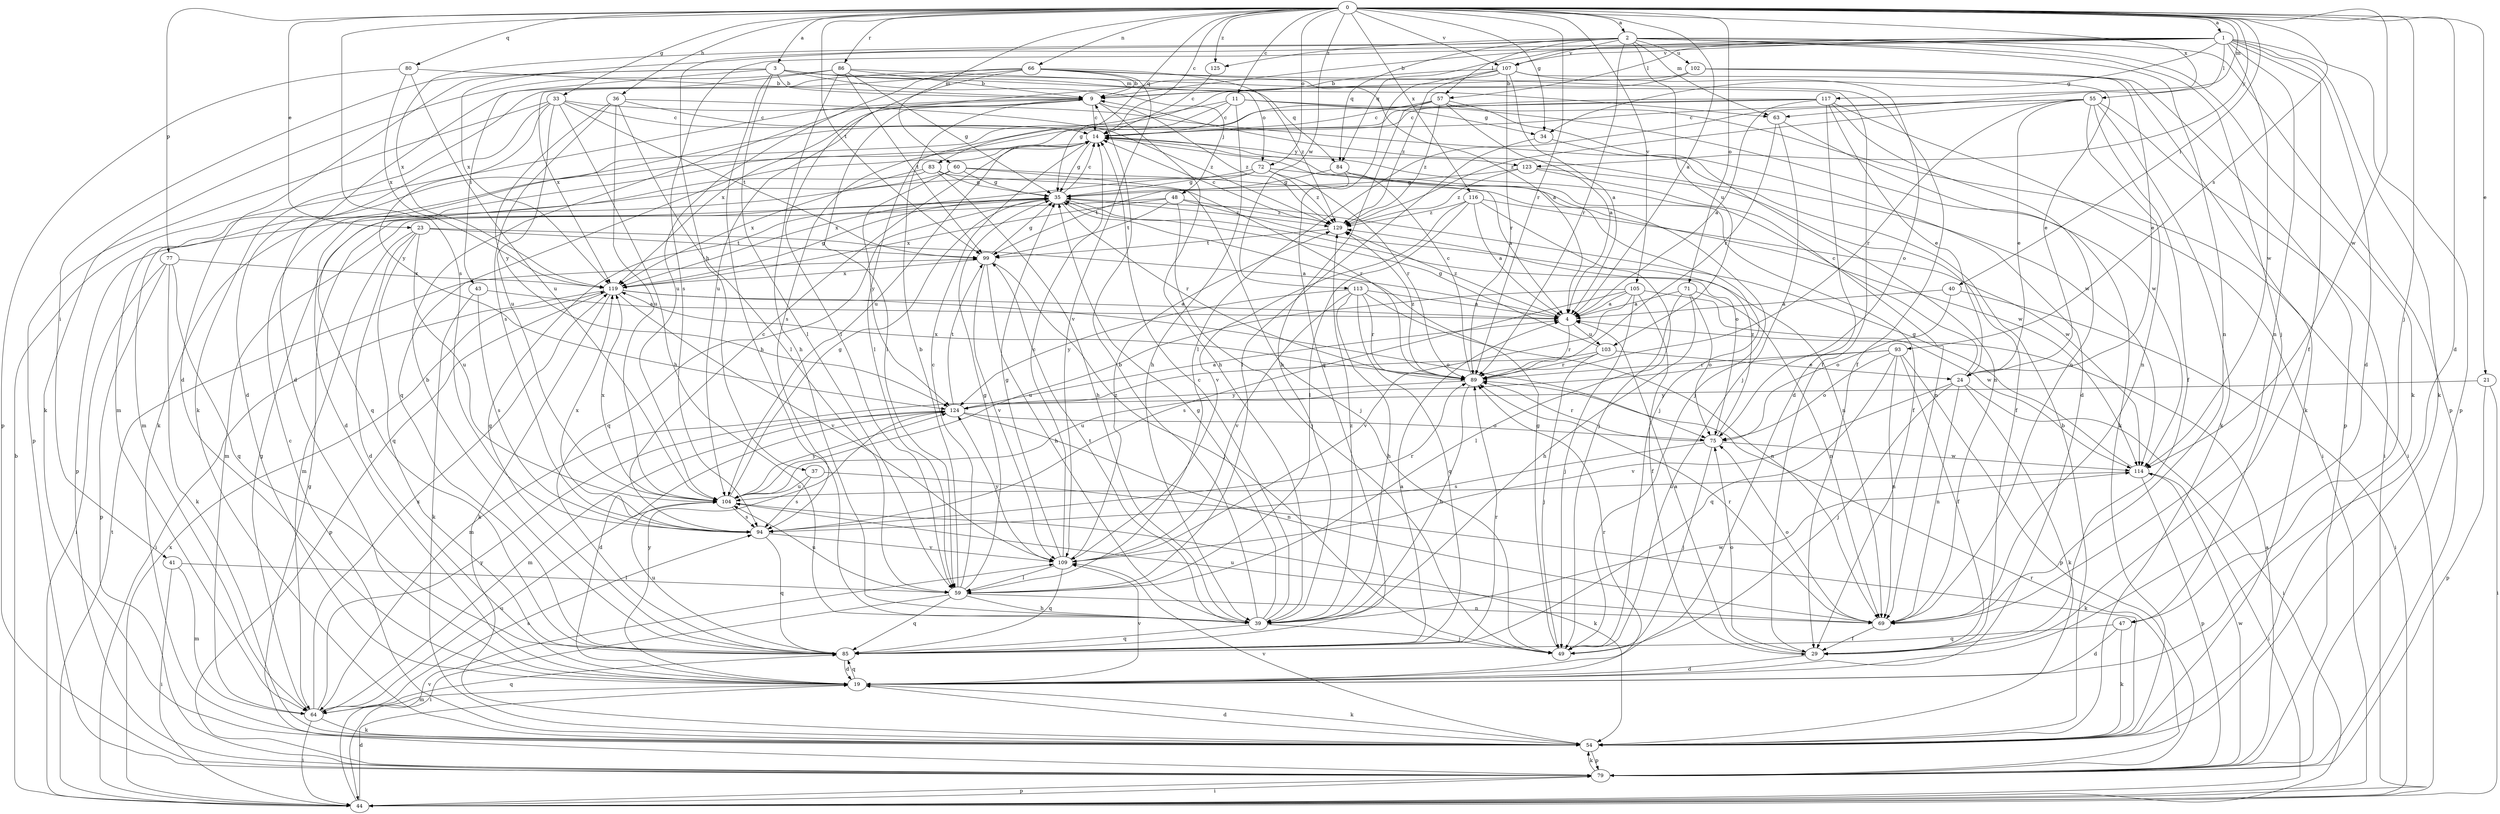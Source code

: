 strict digraph  {
0;
1;
2;
3;
4;
9;
11;
14;
19;
21;
23;
24;
29;
33;
34;
35;
36;
37;
39;
40;
41;
43;
44;
47;
48;
49;
54;
55;
57;
59;
60;
63;
64;
66;
69;
71;
72;
75;
77;
79;
80;
83;
84;
85;
86;
89;
93;
94;
99;
102;
103;
104;
105;
107;
109;
113;
114;
116;
117;
119;
123;
124;
125;
129;
0 -> 1  [label=a];
0 -> 2  [label=a];
0 -> 3  [label=a];
0 -> 4  [label=a];
0 -> 11  [label=c];
0 -> 14  [label=c];
0 -> 19  [label=d];
0 -> 21  [label=e];
0 -> 23  [label=e];
0 -> 33  [label=g];
0 -> 34  [label=g];
0 -> 36  [label=h];
0 -> 40  [label=i];
0 -> 47  [label=j];
0 -> 60  [label=m];
0 -> 63  [label=m];
0 -> 66  [label=n];
0 -> 71  [label=o];
0 -> 72  [label=o];
0 -> 77  [label=p];
0 -> 80  [label=q];
0 -> 83  [label=q];
0 -> 86  [label=r];
0 -> 89  [label=r];
0 -> 93  [label=s];
0 -> 94  [label=s];
0 -> 99  [label=t];
0 -> 105  [label=v];
0 -> 107  [label=v];
0 -> 113  [label=w];
0 -> 114  [label=w];
0 -> 116  [label=x];
0 -> 117  [label=x];
0 -> 123  [label=y];
0 -> 125  [label=z];
1 -> 9  [label=b];
1 -> 19  [label=d];
1 -> 29  [label=f];
1 -> 34  [label=g];
1 -> 54  [label=k];
1 -> 55  [label=l];
1 -> 57  [label=l];
1 -> 69  [label=n];
1 -> 79  [label=p];
1 -> 84  [label=q];
1 -> 94  [label=s];
1 -> 107  [label=v];
1 -> 114  [label=w];
1 -> 119  [label=x];
2 -> 37  [label=h];
2 -> 47  [label=j];
2 -> 54  [label=k];
2 -> 57  [label=l];
2 -> 63  [label=m];
2 -> 69  [label=n];
2 -> 79  [label=p];
2 -> 84  [label=q];
2 -> 89  [label=r];
2 -> 102  [label=u];
2 -> 103  [label=u];
2 -> 107  [label=v];
2 -> 119  [label=x];
2 -> 125  [label=z];
3 -> 9  [label=b];
3 -> 19  [label=d];
3 -> 39  [label=h];
3 -> 41  [label=i];
3 -> 43  [label=i];
3 -> 48  [label=j];
3 -> 59  [label=l];
3 -> 63  [label=m];
3 -> 72  [label=o];
3 -> 84  [label=q];
4 -> 89  [label=r];
4 -> 103  [label=u];
4 -> 129  [label=z];
9 -> 14  [label=c];
9 -> 39  [label=h];
9 -> 59  [label=l];
9 -> 119  [label=x];
9 -> 129  [label=z];
11 -> 14  [label=c];
11 -> 34  [label=g];
11 -> 39  [label=h];
11 -> 54  [label=k];
11 -> 59  [label=l];
11 -> 114  [label=w];
14 -> 35  [label=g];
14 -> 49  [label=j];
14 -> 64  [label=m];
14 -> 85  [label=q];
14 -> 123  [label=y];
19 -> 54  [label=k];
19 -> 64  [label=m];
19 -> 85  [label=q];
19 -> 89  [label=r];
19 -> 109  [label=v];
19 -> 124  [label=y];
21 -> 44  [label=i];
21 -> 79  [label=p];
21 -> 124  [label=y];
23 -> 4  [label=a];
23 -> 19  [label=d];
23 -> 64  [label=m];
23 -> 85  [label=q];
23 -> 99  [label=t];
23 -> 104  [label=u];
24 -> 14  [label=c];
24 -> 44  [label=i];
24 -> 49  [label=j];
24 -> 54  [label=k];
24 -> 69  [label=n];
24 -> 109  [label=v];
29 -> 4  [label=a];
29 -> 19  [label=d];
29 -> 75  [label=o];
33 -> 14  [label=c];
33 -> 19  [label=d];
33 -> 39  [label=h];
33 -> 79  [label=p];
33 -> 99  [label=t];
33 -> 104  [label=u];
33 -> 114  [label=w];
33 -> 124  [label=y];
34 -> 59  [label=l];
34 -> 69  [label=n];
35 -> 14  [label=c];
35 -> 75  [label=o];
35 -> 85  [label=q];
35 -> 89  [label=r];
35 -> 129  [label=z];
36 -> 14  [label=c];
36 -> 59  [label=l];
36 -> 94  [label=s];
36 -> 104  [label=u];
36 -> 124  [label=y];
36 -> 129  [label=z];
37 -> 54  [label=k];
37 -> 94  [label=s];
37 -> 104  [label=u];
39 -> 9  [label=b];
39 -> 14  [label=c];
39 -> 35  [label=g];
39 -> 49  [label=j];
39 -> 85  [label=q];
39 -> 99  [label=t];
39 -> 114  [label=w];
39 -> 129  [label=z];
40 -> 4  [label=a];
40 -> 44  [label=i];
40 -> 75  [label=o];
41 -> 44  [label=i];
41 -> 59  [label=l];
41 -> 64  [label=m];
43 -> 4  [label=a];
43 -> 54  [label=k];
43 -> 94  [label=s];
44 -> 9  [label=b];
44 -> 19  [label=d];
44 -> 79  [label=p];
44 -> 99  [label=t];
44 -> 109  [label=v];
44 -> 119  [label=x];
47 -> 19  [label=d];
47 -> 54  [label=k];
47 -> 85  [label=q];
48 -> 49  [label=j];
48 -> 64  [label=m];
48 -> 69  [label=n];
48 -> 99  [label=t];
48 -> 119  [label=x];
48 -> 129  [label=z];
49 -> 35  [label=g];
54 -> 9  [label=b];
54 -> 14  [label=c];
54 -> 19  [label=d];
54 -> 79  [label=p];
54 -> 109  [label=v];
55 -> 14  [label=c];
55 -> 24  [label=e];
55 -> 29  [label=f];
55 -> 44  [label=i];
55 -> 54  [label=k];
55 -> 59  [label=l];
55 -> 69  [label=n];
55 -> 89  [label=r];
55 -> 129  [label=z];
57 -> 4  [label=a];
57 -> 14  [label=c];
57 -> 19  [label=d];
57 -> 39  [label=h];
57 -> 44  [label=i];
57 -> 104  [label=u];
57 -> 129  [label=z];
59 -> 9  [label=b];
59 -> 14  [label=c];
59 -> 35  [label=g];
59 -> 39  [label=h];
59 -> 44  [label=i];
59 -> 69  [label=n];
59 -> 85  [label=q];
59 -> 104  [label=u];
60 -> 19  [label=d];
60 -> 35  [label=g];
60 -> 49  [label=j];
60 -> 114  [label=w];
60 -> 124  [label=y];
63 -> 49  [label=j];
63 -> 54  [label=k];
63 -> 89  [label=r];
64 -> 35  [label=g];
64 -> 44  [label=i];
64 -> 54  [label=k];
64 -> 85  [label=q];
64 -> 94  [label=s];
64 -> 104  [label=u];
64 -> 119  [label=x];
64 -> 124  [label=y];
66 -> 4  [label=a];
66 -> 9  [label=b];
66 -> 29  [label=f];
66 -> 54  [label=k];
66 -> 59  [label=l];
66 -> 104  [label=u];
66 -> 109  [label=v];
66 -> 119  [label=x];
66 -> 129  [label=z];
69 -> 29  [label=f];
69 -> 75  [label=o];
69 -> 89  [label=r];
69 -> 104  [label=u];
71 -> 4  [label=a];
71 -> 39  [label=h];
71 -> 59  [label=l];
71 -> 69  [label=n];
71 -> 75  [label=o];
72 -> 4  [label=a];
72 -> 35  [label=g];
72 -> 79  [label=p];
72 -> 89  [label=r];
72 -> 119  [label=x];
72 -> 129  [label=z];
75 -> 49  [label=j];
75 -> 89  [label=r];
75 -> 94  [label=s];
75 -> 114  [label=w];
75 -> 129  [label=z];
77 -> 44  [label=i];
77 -> 54  [label=k];
77 -> 79  [label=p];
77 -> 85  [label=q];
77 -> 119  [label=x];
79 -> 4  [label=a];
79 -> 35  [label=g];
79 -> 44  [label=i];
79 -> 54  [label=k];
79 -> 89  [label=r];
79 -> 114  [label=w];
80 -> 9  [label=b];
80 -> 79  [label=p];
80 -> 104  [label=u];
80 -> 119  [label=x];
83 -> 35  [label=g];
83 -> 39  [label=h];
83 -> 85  [label=q];
83 -> 89  [label=r];
83 -> 119  [label=x];
84 -> 29  [label=f];
84 -> 35  [label=g];
84 -> 49  [label=j];
84 -> 99  [label=t];
85 -> 4  [label=a];
85 -> 9  [label=b];
85 -> 19  [label=d];
85 -> 35  [label=g];
85 -> 89  [label=r];
85 -> 104  [label=u];
86 -> 9  [label=b];
86 -> 19  [label=d];
86 -> 29  [label=f];
86 -> 35  [label=g];
86 -> 39  [label=h];
86 -> 54  [label=k];
86 -> 99  [label=t];
89 -> 14  [label=c];
89 -> 39  [label=h];
89 -> 119  [label=x];
89 -> 124  [label=y];
89 -> 129  [label=z];
93 -> 29  [label=f];
93 -> 69  [label=n];
93 -> 75  [label=o];
93 -> 79  [label=p];
93 -> 85  [label=q];
93 -> 89  [label=r];
93 -> 104  [label=u];
94 -> 14  [label=c];
94 -> 85  [label=q];
94 -> 89  [label=r];
94 -> 109  [label=v];
94 -> 119  [label=x];
99 -> 35  [label=g];
99 -> 39  [label=h];
99 -> 49  [label=j];
99 -> 109  [label=v];
99 -> 119  [label=x];
102 -> 9  [label=b];
102 -> 24  [label=e];
102 -> 35  [label=g];
102 -> 54  [label=k];
102 -> 79  [label=p];
103 -> 24  [label=e];
103 -> 35  [label=g];
103 -> 49  [label=j];
103 -> 64  [label=m];
103 -> 89  [label=r];
104 -> 35  [label=g];
104 -> 54  [label=k];
104 -> 94  [label=s];
104 -> 119  [label=x];
104 -> 124  [label=y];
105 -> 4  [label=a];
105 -> 29  [label=f];
105 -> 49  [label=j];
105 -> 94  [label=s];
105 -> 104  [label=u];
105 -> 109  [label=v];
105 -> 114  [label=w];
107 -> 4  [label=a];
107 -> 9  [label=b];
107 -> 24  [label=e];
107 -> 75  [label=o];
107 -> 85  [label=q];
107 -> 89  [label=r];
107 -> 104  [label=u];
107 -> 129  [label=z];
109 -> 14  [label=c];
109 -> 35  [label=g];
109 -> 59  [label=l];
109 -> 85  [label=q];
109 -> 124  [label=y];
109 -> 129  [label=z];
113 -> 4  [label=a];
113 -> 39  [label=h];
113 -> 69  [label=n];
113 -> 85  [label=q];
113 -> 89  [label=r];
113 -> 109  [label=v];
113 -> 124  [label=y];
114 -> 35  [label=g];
114 -> 44  [label=i];
114 -> 79  [label=p];
114 -> 104  [label=u];
116 -> 4  [label=a];
116 -> 49  [label=j];
116 -> 59  [label=l];
116 -> 109  [label=v];
116 -> 114  [label=w];
116 -> 129  [label=z];
117 -> 4  [label=a];
117 -> 14  [label=c];
117 -> 19  [label=d];
117 -> 24  [label=e];
117 -> 44  [label=i];
117 -> 64  [label=m];
117 -> 69  [label=n];
117 -> 94  [label=s];
119 -> 4  [label=a];
119 -> 35  [label=g];
119 -> 44  [label=i];
119 -> 54  [label=k];
119 -> 75  [label=o];
119 -> 79  [label=p];
119 -> 109  [label=v];
123 -> 29  [label=f];
123 -> 35  [label=g];
123 -> 69  [label=n];
123 -> 129  [label=z];
124 -> 4  [label=a];
124 -> 19  [label=d];
124 -> 64  [label=m];
124 -> 69  [label=n];
124 -> 75  [label=o];
124 -> 99  [label=t];
125 -> 14  [label=c];
129 -> 14  [label=c];
129 -> 99  [label=t];
}
